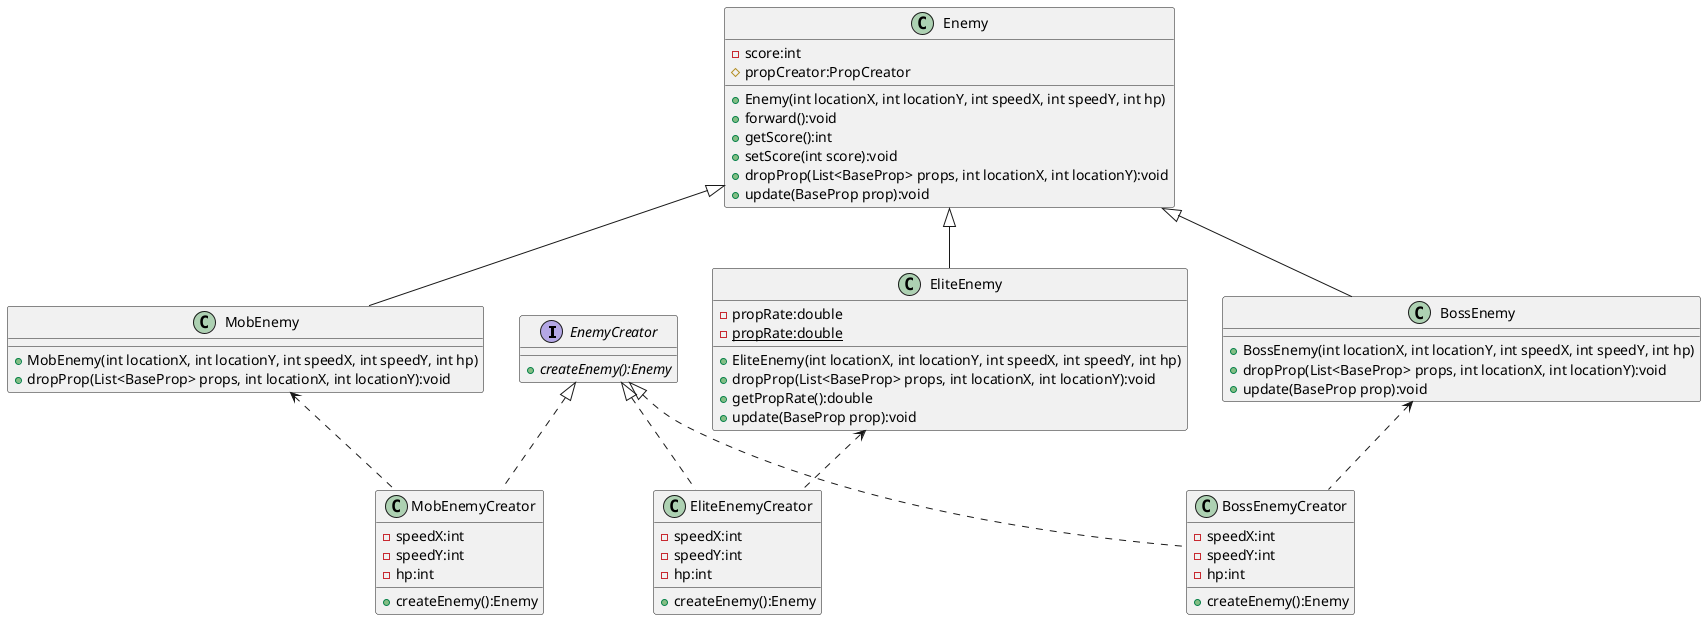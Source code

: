 @startuml
'https://plantuml.com/class-diagram
interface EnemyCreator{
    + {abstract} createEnemy():Enemy
}

class MobEnemyCreator{
    - speedX:int
    - speedY:int
    - hp:int
    + createEnemy():Enemy
}

class EliteEnemyCreator{
    - speedX:int
    - speedY:int
    - hp:int
    + createEnemy():Enemy
}

class BossEnemyCreator{
    - speedX:int
    - speedY:int
    - hp:int
    + createEnemy():Enemy
}

EnemyCreator <|.. MobEnemyCreator
EnemyCreator <|.. EliteEnemyCreator
EnemyCreator <|.. BossEnemyCreator

class Enemy {
    - score:int
    # propCreator:PropCreator
    + Enemy(int locationX, int locationY, int speedX, int speedY, int hp)
    + forward():void
    + getScore():int
    + setScore(int score):void
    + dropProp(List<BaseProp> props, int locationX, int locationY):void
    + update(BaseProp prop):void
}

class MobEnemy {
    + MobEnemy(int locationX, int locationY, int speedX, int speedY, int hp)
    + dropProp(List<BaseProp> props, int locationX, int locationY):void
}

MobEnemy <.. MobEnemyCreator

class EliteEnemy {
    - propRate:double
    - {static} propRate:double
    + EliteEnemy(int locationX, int locationY, int speedX, int speedY, int hp)
    + dropProp(List<BaseProp> props, int locationX, int locationY):void
    + getPropRate():double
    + update(BaseProp prop):void
}

EliteEnemy <.. EliteEnemyCreator

class BossEnemy {
    + BossEnemy(int locationX, int locationY, int speedX, int speedY, int hp)
    + dropProp(List<BaseProp> props, int locationX, int locationY):void
    + update(BaseProp prop):void
}

BossEnemy <.. BossEnemyCreator

Enemy <|-- MobEnemy
Enemy <|-- EliteEnemy
Enemy <|-- BossEnemy


@enduml